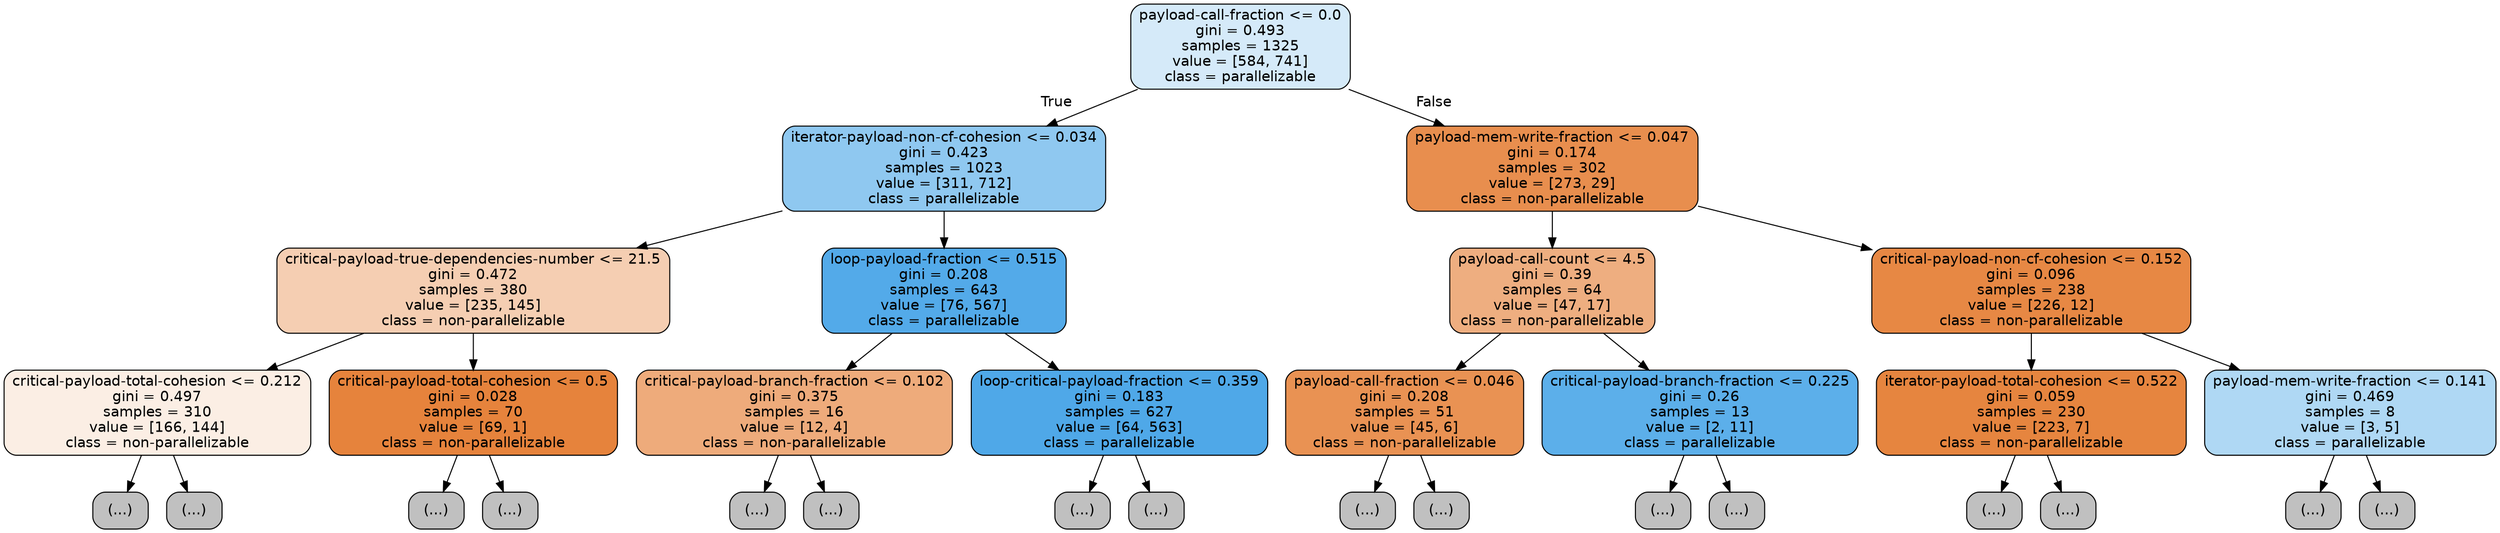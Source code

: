 digraph Tree {
node [shape=box, style="filled, rounded", color="black", fontname=helvetica] ;
edge [fontname=helvetica] ;
0 [label="payload-call-fraction <= 0.0\ngini = 0.493\nsamples = 1325\nvalue = [584, 741]\nclass = parallelizable", fillcolor="#399de536"] ;
1 [label="iterator-payload-non-cf-cohesion <= 0.034\ngini = 0.423\nsamples = 1023\nvalue = [311, 712]\nclass = parallelizable", fillcolor="#399de590"] ;
0 -> 1 [labeldistance=2.5, labelangle=45, headlabel="True"] ;
2 [label="critical-payload-true-dependencies-number <= 21.5\ngini = 0.472\nsamples = 380\nvalue = [235, 145]\nclass = non-parallelizable", fillcolor="#e5813962"] ;
1 -> 2 ;
3 [label="critical-payload-total-cohesion <= 0.212\ngini = 0.497\nsamples = 310\nvalue = [166, 144]\nclass = non-parallelizable", fillcolor="#e5813922"] ;
2 -> 3 ;
4 [label="(...)", fillcolor="#C0C0C0"] ;
3 -> 4 ;
43 [label="(...)", fillcolor="#C0C0C0"] ;
3 -> 43 ;
86 [label="critical-payload-total-cohesion <= 0.5\ngini = 0.028\nsamples = 70\nvalue = [69, 1]\nclass = non-parallelizable", fillcolor="#e58139fb"] ;
2 -> 86 ;
87 [label="(...)", fillcolor="#C0C0C0"] ;
86 -> 87 ;
88 [label="(...)", fillcolor="#C0C0C0"] ;
86 -> 88 ;
91 [label="loop-payload-fraction <= 0.515\ngini = 0.208\nsamples = 643\nvalue = [76, 567]\nclass = parallelizable", fillcolor="#399de5dd"] ;
1 -> 91 ;
92 [label="critical-payload-branch-fraction <= 0.102\ngini = 0.375\nsamples = 16\nvalue = [12, 4]\nclass = non-parallelizable", fillcolor="#e58139aa"] ;
91 -> 92 ;
93 [label="(...)", fillcolor="#C0C0C0"] ;
92 -> 93 ;
96 [label="(...)", fillcolor="#C0C0C0"] ;
92 -> 96 ;
99 [label="loop-critical-payload-fraction <= 0.359\ngini = 0.183\nsamples = 627\nvalue = [64, 563]\nclass = parallelizable", fillcolor="#399de5e2"] ;
91 -> 99 ;
100 [label="(...)", fillcolor="#C0C0C0"] ;
99 -> 100 ;
185 [label="(...)", fillcolor="#C0C0C0"] ;
99 -> 185 ;
194 [label="payload-mem-write-fraction <= 0.047\ngini = 0.174\nsamples = 302\nvalue = [273, 29]\nclass = non-parallelizable", fillcolor="#e58139e4"] ;
0 -> 194 [labeldistance=2.5, labelangle=-45, headlabel="False"] ;
195 [label="payload-call-count <= 4.5\ngini = 0.39\nsamples = 64\nvalue = [47, 17]\nclass = non-parallelizable", fillcolor="#e58139a3"] ;
194 -> 195 ;
196 [label="payload-call-fraction <= 0.046\ngini = 0.208\nsamples = 51\nvalue = [45, 6]\nclass = non-parallelizable", fillcolor="#e58139dd"] ;
195 -> 196 ;
197 [label="(...)", fillcolor="#C0C0C0"] ;
196 -> 197 ;
206 [label="(...)", fillcolor="#C0C0C0"] ;
196 -> 206 ;
207 [label="critical-payload-branch-fraction <= 0.225\ngini = 0.26\nsamples = 13\nvalue = [2, 11]\nclass = parallelizable", fillcolor="#399de5d1"] ;
195 -> 207 ;
208 [label="(...)", fillcolor="#C0C0C0"] ;
207 -> 208 ;
209 [label="(...)", fillcolor="#C0C0C0"] ;
207 -> 209 ;
210 [label="critical-payload-non-cf-cohesion <= 0.152\ngini = 0.096\nsamples = 238\nvalue = [226, 12]\nclass = non-parallelizable", fillcolor="#e58139f1"] ;
194 -> 210 ;
211 [label="iterator-payload-total-cohesion <= 0.522\ngini = 0.059\nsamples = 230\nvalue = [223, 7]\nclass = non-parallelizable", fillcolor="#e58139f7"] ;
210 -> 211 ;
212 [label="(...)", fillcolor="#C0C0C0"] ;
211 -> 212 ;
225 [label="(...)", fillcolor="#C0C0C0"] ;
211 -> 225 ;
228 [label="payload-mem-write-fraction <= 0.141\ngini = 0.469\nsamples = 8\nvalue = [3, 5]\nclass = parallelizable", fillcolor="#399de566"] ;
210 -> 228 ;
229 [label="(...)", fillcolor="#C0C0C0"] ;
228 -> 229 ;
230 [label="(...)", fillcolor="#C0C0C0"] ;
228 -> 230 ;
}